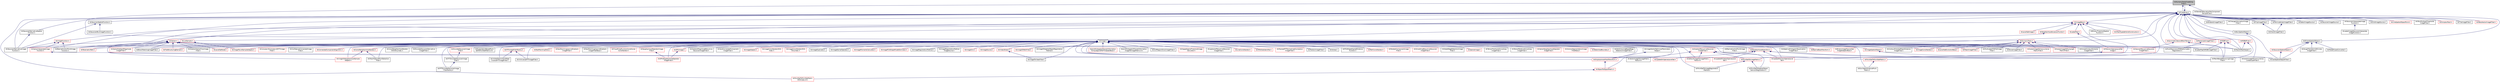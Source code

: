 digraph "itkNumericTraitsFixedArrayPixel.h"
{
 // LATEX_PDF_SIZE
  edge [fontname="Helvetica",fontsize="10",labelfontname="Helvetica",labelfontsize="10"];
  node [fontname="Helvetica",fontsize="10",shape=record];
  Node1 [label="itkNumericTraitsFixedArray\lPixel.h",height=0.2,width=0.4,color="black", fillcolor="grey75", style="filled", fontcolor="black",tooltip=" "];
  Node1 -> Node2 [dir="back",color="midnightblue",fontsize="10",style="solid",fontname="Helvetica"];
  Node2 [label="itkFixedArray.h",height=0.2,width=0.4,color="black", fillcolor="white", style="filled",URL="$itkFixedArray_8h.html",tooltip=" "];
  Node2 -> Node3 [dir="back",color="midnightblue",fontsize="10",style="solid",fontname="Helvetica"];
  Node3 [label="itkBSplineControlPointImage\lFilter.h",height=0.2,width=0.4,color="black", fillcolor="white", style="filled",URL="$itkBSplineControlPointImageFilter_8h.html",tooltip=" "];
  Node2 -> Node4 [dir="back",color="midnightblue",fontsize="10",style="solid",fontname="Helvetica"];
  Node4 [label="itkBSplineControlPointImage\lFunction.h",height=0.2,width=0.4,color="black", fillcolor="white", style="filled",URL="$itkBSplineControlPointImageFunction_8h.html",tooltip=" "];
  Node2 -> Node5 [dir="back",color="midnightblue",fontsize="10",style="solid",fontname="Helvetica"];
  Node5 [label="itkBilateralImageFilter.h",height=0.2,width=0.4,color="black", fillcolor="white", style="filled",URL="$itkBilateralImageFilter_8h.html",tooltip=" "];
  Node2 -> Node6 [dir="back",color="midnightblue",fontsize="10",style="solid",fontname="Helvetica"];
  Node6 [label="itkBoxSpatialObject.h",height=0.2,width=0.4,color="black", fillcolor="white", style="filled",URL="$itkBoxSpatialObject_8h.html",tooltip=" "];
  Node6 -> Node7 [dir="back",color="midnightblue",fontsize="10",style="solid",fontname="Helvetica"];
  Node7 [label="itkCastSpatialObjectFilter.h",height=0.2,width=0.4,color="black", fillcolor="white", style="filled",URL="$itkCastSpatialObjectFilter_8h.html",tooltip=" "];
  Node2 -> Node8 [dir="back",color="midnightblue",fontsize="10",style="solid",fontname="Helvetica"];
  Node8 [label="itkChangeInformationImage\lFilter.h",height=0.2,width=0.4,color="black", fillcolor="white", style="filled",URL="$itkChangeInformationImageFilter_8h.html",tooltip=" "];
  Node2 -> Node9 [dir="back",color="midnightblue",fontsize="10",style="solid",fontname="Helvetica"];
  Node9 [label="itkEllipseSpatialObject.h",height=0.2,width=0.4,color="black", fillcolor="white", style="filled",URL="$itkEllipseSpatialObject_8h.html",tooltip=" "];
  Node9 -> Node7 [dir="back",color="midnightblue",fontsize="10",style="solid",fontname="Helvetica"];
  Node9 -> Node10 [dir="back",color="midnightblue",fontsize="10",style="solid",fontname="Helvetica"];
  Node10 [label="itkGaussianSpatialObject.h",height=0.2,width=0.4,color="red", fillcolor="white", style="filled",URL="$itkGaussianSpatialObject_8h.html",tooltip=" "];
  Node10 -> Node7 [dir="back",color="midnightblue",fontsize="10",style="solid",fontname="Helvetica"];
  Node9 -> Node12 [dir="back",color="midnightblue",fontsize="10",style="solid",fontname="Helvetica"];
  Node12 [label="itkHoughTransform2DCircles\lImageFilter.h",height=0.2,width=0.4,color="black", fillcolor="white", style="filled",URL="$itkHoughTransform2DCirclesImageFilter_8h.html",tooltip=" "];
  Node9 -> Node13 [dir="back",color="midnightblue",fontsize="10",style="solid",fontname="Helvetica"];
  Node13 [label="itkMetaEllipseConverter.h",height=0.2,width=0.4,color="black", fillcolor="white", style="filled",URL="$itkMetaEllipseConverter_8h.html",tooltip=" "];
  Node2 -> Node14 [dir="back",color="midnightblue",fontsize="10",style="solid",fontname="Helvetica"];
  Node14 [label="itkFlipImageFilter.h",height=0.2,width=0.4,color="black", fillcolor="white", style="filled",URL="$itkFlipImageFilter_8h.html",tooltip=" "];
  Node14 -> Node15 [dir="back",color="midnightblue",fontsize="10",style="solid",fontname="Helvetica"];
  Node15 [label="itkOrientImageFilter.h",height=0.2,width=0.4,color="black", fillcolor="white", style="filled",URL="$itkOrientImageFilter_8h.html",tooltip=" "];
  Node2 -> Node16 [dir="back",color="midnightblue",fontsize="10",style="solid",fontname="Helvetica"];
  Node16 [label="itkGaborImageSource.h",height=0.2,width=0.4,color="black", fillcolor="white", style="filled",URL="$itkGaborImageSource_8h.html",tooltip=" "];
  Node2 -> Node17 [dir="back",color="midnightblue",fontsize="10",style="solid",fontname="Helvetica"];
  Node17 [label="itkGaussianDerivativeImage\lFunction.h",height=0.2,width=0.4,color="black", fillcolor="white", style="filled",URL="$itkGaussianDerivativeImageFunction_8h.html",tooltip=" "];
  Node2 -> Node18 [dir="back",color="midnightblue",fontsize="10",style="solid",fontname="Helvetica"];
  Node18 [label="itkGaussianDerivativeSpatial\lFunction.h",height=0.2,width=0.4,color="black", fillcolor="white", style="filled",URL="$itkGaussianDerivativeSpatialFunction_8h.html",tooltip=" "];
  Node18 -> Node17 [dir="back",color="midnightblue",fontsize="10",style="solid",fontname="Helvetica"];
  Node2 -> Node19 [dir="back",color="midnightblue",fontsize="10",style="solid",fontname="Helvetica"];
  Node19 [label="itkGaussianImageSource.h",height=0.2,width=0.4,color="black", fillcolor="white", style="filled",URL="$itkGaussianImageSource_8h.html",tooltip=" "];
  Node2 -> Node20 [dir="back",color="midnightblue",fontsize="10",style="solid",fontname="Helvetica"];
  Node20 [label="itkGaussianInterpolateImage\lFunction.h",height=0.2,width=0.4,color="black", fillcolor="white", style="filled",URL="$itkGaussianInterpolateImageFunction_8h.html",tooltip=" "];
  Node20 -> Node21 [dir="back",color="midnightblue",fontsize="10",style="solid",fontname="Helvetica"];
  Node21 [label="itkLabelImageGaussianInterpolate\lImageFunction.h",height=0.2,width=0.4,color="black", fillcolor="white", style="filled",URL="$itkLabelImageGaussianInterpolateImageFunction_8h.html",tooltip=" "];
  Node2 -> Node22 [dir="back",color="midnightblue",fontsize="10",style="solid",fontname="Helvetica"];
  Node22 [label="itkGaussianSpatialFunction.h",height=0.2,width=0.4,color="black", fillcolor="white", style="filled",URL="$itkGaussianSpatialFunction_8h.html",tooltip=" "];
  Node22 -> Node23 [dir="back",color="midnightblue",fontsize="10",style="solid",fontname="Helvetica"];
  Node23 [label="itkGaussianBlurImageFunction.h",height=0.2,width=0.4,color="black", fillcolor="white", style="filled",URL="$itkGaussianBlurImageFunction_8h.html",tooltip=" "];
  Node22 -> Node17 [dir="back",color="midnightblue",fontsize="10",style="solid",fontname="Helvetica"];
  Node2 -> Node24 [dir="back",color="midnightblue",fontsize="10",style="solid",fontname="Helvetica"];
  Node24 [label="itkGridImageSource.h",height=0.2,width=0.4,color="black", fillcolor="white", style="filled",URL="$itkGridImageSource_8h.html",tooltip=" "];
  Node2 -> Node25 [dir="back",color="midnightblue",fontsize="10",style="solid",fontname="Helvetica"];
  Node25 [label="itkImage.h",height=0.2,width=0.4,color="black", fillcolor="white", style="filled",URL="$itkImage_8h.html",tooltip=" "];
  Node25 -> Node26 [dir="back",color="midnightblue",fontsize="10",style="solid",fontname="Helvetica"];
  Node26 [label="itkAdaptiveHistogramEqualization\lImageFilter.h",height=0.2,width=0.4,color="black", fillcolor="white", style="filled",URL="$itkAdaptiveHistogramEqualizationImageFilter_8h.html",tooltip=" "];
  Node25 -> Node27 [dir="back",color="midnightblue",fontsize="10",style="solid",fontname="Helvetica"];
  Node27 [label="itkBSplineBaseTransform.h",height=0.2,width=0.4,color="red", fillcolor="white", style="filled",URL="$itkBSplineBaseTransform_8h.html",tooltip=" "];
  Node25 -> Node4 [dir="back",color="midnightblue",fontsize="10",style="solid",fontname="Helvetica"];
  Node25 -> Node50 [dir="back",color="midnightblue",fontsize="10",style="solid",fontname="Helvetica"];
  Node50 [label="itkBinaryImageToLevelSet\lImageAdaptorBase.h",height=0.2,width=0.4,color="red", fillcolor="white", style="filled",URL="$itkBinaryImageToLevelSetImageAdaptorBase_8h.html",tooltip=" "];
  Node25 -> Node52 [dir="back",color="midnightblue",fontsize="10",style="solid",fontname="Helvetica"];
  Node52 [label="itkBlockMatchingImageFilter.h",height=0.2,width=0.4,color="black", fillcolor="white", style="filled",URL="$itkBlockMatchingImageFilter_8h.html",tooltip=" "];
  Node25 -> Node53 [dir="back",color="midnightblue",fontsize="10",style="solid",fontname="Helvetica"];
  Node53 [label="itkComplexToComplex1DFFTImage\lFilter.h",height=0.2,width=0.4,color="red", fillcolor="white", style="filled",URL="$itkComplexToComplex1DFFTImageFilter_8h.html",tooltip=" "];
  Node25 -> Node56 [dir="back",color="midnightblue",fontsize="10",style="solid",fontname="Helvetica"];
  Node56 [label="itkConfidenceConnectedImage\lFilter.h",height=0.2,width=0.4,color="black", fillcolor="white", style="filled",URL="$itkConfidenceConnectedImageFilter_8h.html",tooltip=" "];
  Node25 -> Node57 [dir="back",color="midnightblue",fontsize="10",style="solid",fontname="Helvetica"];
  Node57 [label="itkConnectedComponentAlgorithm.h",height=0.2,width=0.4,color="red", fillcolor="white", style="filled",URL="$itkConnectedComponentAlgorithm_8h.html",tooltip=" "];
  Node25 -> Node61 [dir="back",color="midnightblue",fontsize="10",style="solid",fontname="Helvetica"];
  Node61 [label="itkConstNeighborhoodIterator.h",height=0.2,width=0.4,color="red", fillcolor="white", style="filled",URL="$itkConstNeighborhoodIterator_8h.html",tooltip=" "];
  Node61 -> Node157 [dir="back",color="midnightblue",fontsize="10",style="solid",fontname="Helvetica"];
  Node157 [label="itkImageToNeighborhoodSample\lAdaptor.h",height=0.2,width=0.4,color="red", fillcolor="white", style="filled",URL="$itkImageToNeighborhoodSampleAdaptor_8h.html",tooltip=" "];
  Node61 -> Node166 [dir="back",color="midnightblue",fontsize="10",style="solid",fontname="Helvetica"];
  Node166 [label="itkMaskFeaturePointSelection\lFilter.h",height=0.2,width=0.4,color="black", fillcolor="white", style="filled",URL="$itkMaskFeaturePointSelectionFilter_8h.html",tooltip=" "];
  Node25 -> Node229 [dir="back",color="midnightblue",fontsize="10",style="solid",fontname="Helvetica"];
  Node229 [label="itkConstNeighborhoodIterator\lWithOnlyIndex.h",height=0.2,width=0.4,color="black", fillcolor="white", style="filled",URL="$itkConstNeighborhoodIteratorWithOnlyIndex_8h.html",tooltip=" "];
  Node25 -> Node230 [dir="back",color="midnightblue",fontsize="10",style="solid",fontname="Helvetica"];
  Node230 [label="itkContourDirectedMeanDistance\lImageFilter.h",height=0.2,width=0.4,color="black", fillcolor="white", style="filled",URL="$itkContourDirectedMeanDistanceImageFilter_8h.html",tooltip=" "];
  Node25 -> Node231 [dir="back",color="midnightblue",fontsize="10",style="solid",fontname="Helvetica"];
  Node231 [label="itkDefaultImageToImageMetric\lTraitsv4.h",height=0.2,width=0.4,color="red", fillcolor="white", style="filled",URL="$itkDefaultImageToImageMetricTraitsv4_8h.html",tooltip=" "];
  Node25 -> Node243 [dir="back",color="midnightblue",fontsize="10",style="solid",fontname="Helvetica"];
  Node243 [label="itkDiscreteGaussianDerivative\lImageFilter.h",height=0.2,width=0.4,color="black", fillcolor="white", style="filled",URL="$itkDiscreteGaussianDerivativeImageFilter_8h.html",tooltip=" "];
  Node25 -> Node244 [dir="back",color="midnightblue",fontsize="10",style="solid",fontname="Helvetica"];
  Node244 [label="itkDiscreteGaussianImage\lFilter.h",height=0.2,width=0.4,color="red", fillcolor="white", style="filled",URL="$itkDiscreteGaussianImageFilter_8h.html",tooltip=" "];
  Node244 -> Node245 [dir="back",color="midnightblue",fontsize="10",style="solid",fontname="Helvetica"];
  Node245 [label="itkFFTDiscreteGaussianImage\lFilter.h",height=0.2,width=0.4,color="black", fillcolor="white", style="filled",URL="$itkFFTDiscreteGaussianImageFilter_8h.html",tooltip=" "];
  Node245 -> Node246 [dir="back",color="midnightblue",fontsize="10",style="solid",fontname="Helvetica"];
  Node246 [label="itkFFTDiscreteGaussianImage\lFilterFactory.h",height=0.2,width=0.4,color="black", fillcolor="white", style="filled",URL="$itkFFTDiscreteGaussianImageFilterFactory_8h.html",tooltip=" "];
  Node25 -> Node248 [dir="back",color="midnightblue",fontsize="10",style="solid",fontname="Helvetica"];
  Node248 [label="itkDisplacementFieldTransform.h",height=0.2,width=0.4,color="red", fillcolor="white", style="filled",URL="$itkDisplacementFieldTransform_8h.html",tooltip=" "];
  Node248 -> Node254 [dir="back",color="midnightblue",fontsize="10",style="solid",fontname="Helvetica"];
  Node254 [label="itkObjectToObjectMetric.h",height=0.2,width=0.4,color="red", fillcolor="white", style="filled",URL="$itkObjectToObjectMetric_8h.html",tooltip=" "];
  Node254 -> Node256 [dir="back",color="midnightblue",fontsize="10",style="solid",fontname="Helvetica"];
  Node256 [label="itkPointSetToPointSetMetric\lWithIndexv4.h",height=0.2,width=0.4,color="red", fillcolor="white", style="filled",URL="$itkPointSetToPointSetMetricWithIndexv4_8h.html",tooltip=" "];
  Node25 -> Node266 [dir="back",color="midnightblue",fontsize="10",style="solid",fontname="Helvetica"];
  Node266 [label="itkEuclideanDistancePoint\lMetric.h",height=0.2,width=0.4,color="black", fillcolor="white", style="filled",URL="$itkEuclideanDistancePointMetric_8h.html",tooltip=" "];
  Node25 -> Node259 [dir="back",color="midnightblue",fontsize="10",style="solid",fontname="Helvetica"];
  Node259 [label="itkExpectationBasedPoint\lSetToPointSetMetricv4.h",height=0.2,width=0.4,color="black", fillcolor="white", style="filled",URL="$itkExpectationBasedPointSetToPointSetMetricv4_8h.html",tooltip=" "];
  Node25 -> Node245 [dir="back",color="midnightblue",fontsize="10",style="solid",fontname="Helvetica"];
  Node25 -> Node246 [dir="back",color="midnightblue",fontsize="10",style="solid",fontname="Helvetica"];
  Node25 -> Node267 [dir="back",color="midnightblue",fontsize="10",style="solid",fontname="Helvetica"];
  Node267 [label="itkFFTImageFilterFactory.h",height=0.2,width=0.4,color="red", fillcolor="white", style="filled",URL="$itkFFTImageFilterFactory_8h.html",tooltip=" "];
  Node267 -> Node278 [dir="back",color="midnightblue",fontsize="10",style="solid",fontname="Helvetica"];
  Node278 [label="itkVnlHalfHermitianToReal\lInverseFFTImageFilter.h",height=0.2,width=0.4,color="black", fillcolor="white", style="filled",URL="$itkVnlHalfHermitianToRealInverseFFTImageFilter_8h.html",tooltip=" "];
  Node267 -> Node280 [dir="back",color="midnightblue",fontsize="10",style="solid",fontname="Helvetica"];
  Node280 [label="itkVnlInverseFFTImageFilter.h",height=0.2,width=0.4,color="black", fillcolor="white", style="filled",URL="$itkVnlInverseFFTImageFilter_8h.html",tooltip=" "];
  Node25 -> Node282 [dir="back",color="midnightblue",fontsize="10",style="solid",fontname="Helvetica"];
  Node282 [label="itkFastMarchingTraits.h",height=0.2,width=0.4,color="red", fillcolor="white", style="filled",URL="$itkFastMarchingTraits_8h.html",tooltip=" "];
  Node25 -> Node290 [dir="back",color="midnightblue",fontsize="10",style="solid",fontname="Helvetica"];
  Node290 [label="itkFastMarchingUpwindGradient\lImageFilter.h",height=0.2,width=0.4,color="red", fillcolor="white", style="filled",URL="$itkFastMarchingUpwindGradientImageFilter_8h.html",tooltip=" "];
  Node25 -> Node206 [dir="back",color="midnightblue",fontsize="10",style="solid",fontname="Helvetica"];
  Node206 [label="itkFastMarchingUpwindGradient\lImageFilterBase.h",height=0.2,width=0.4,color="black", fillcolor="white", style="filled",URL="$itkFastMarchingUpwindGradientImageFilterBase_8h.html",tooltip=" "];
  Node25 -> Node292 [dir="back",color="midnightblue",fontsize="10",style="solid",fontname="Helvetica"];
  Node292 [label="itkFlatStructuringElement.h",height=0.2,width=0.4,color="red", fillcolor="white", style="filled",URL="$itkFlatStructuringElement_8h.html",tooltip=" "];
  Node25 -> Node295 [dir="back",color="midnightblue",fontsize="10",style="solid",fontname="Helvetica"];
  Node295 [label="itkFloodFilledFunctionConditional\lConstIterator.h",height=0.2,width=0.4,color="red", fillcolor="white", style="filled",URL="$itkFloodFilledFunctionConditionalConstIterator_8h.html",tooltip=" "];
  Node25 -> Node300 [dir="back",color="midnightblue",fontsize="10",style="solid",fontname="Helvetica"];
  Node300 [label="itkGPUImage.h",height=0.2,width=0.4,color="red", fillcolor="white", style="filled",URL="$itkGPUImage_8h.html",tooltip=" "];
  Node300 -> Node310 [dir="back",color="midnightblue",fontsize="10",style="solid",fontname="Helvetica"];
  Node310 [label="itkGPUNeighborhoodOperator\lImageFilter.h",height=0.2,width=0.4,color="red", fillcolor="white", style="filled",URL="$itkGPUNeighborhoodOperatorImageFilter_8h.html",tooltip=" "];
  Node25 -> Node310 [dir="back",color="midnightblue",fontsize="10",style="solid",fontname="Helvetica"];
  Node25 -> Node17 [dir="back",color="midnightblue",fontsize="10",style="solid",fontname="Helvetica"];
  Node25 -> Node312 [dir="back",color="midnightblue",fontsize="10",style="solid",fontname="Helvetica"];
  Node312 [label="itkGradientMagnitudeRecursive\lGaussianImageFilter.h",height=0.2,width=0.4,color="black", fillcolor="white", style="filled",URL="$itkGradientMagnitudeRecursiveGaussianImageFilter_8h.html",tooltip=" "];
  Node25 -> Node313 [dir="back",color="midnightblue",fontsize="10",style="solid",fontname="Helvetica"];
  Node313 [label="itkGradientRecursiveGaussian\lImageFilter.h",height=0.2,width=0.4,color="red", fillcolor="white", style="filled",URL="$itkGradientRecursiveGaussianImageFilter_8h.html",tooltip=" "];
  Node313 -> Node231 [dir="back",color="midnightblue",fontsize="10",style="solid",fontname="Helvetica"];
  Node313 -> Node314 [dir="back",color="midnightblue",fontsize="10",style="solid",fontname="Helvetica"];
  Node314 [label="itkPointSetToImageMetric.h",height=0.2,width=0.4,color="red", fillcolor="white", style="filled",URL="$itkPointSetToImageMetric_8h.html",tooltip=" "];
  Node314 -> Node318 [dir="back",color="midnightblue",fontsize="10",style="solid",fontname="Helvetica"];
  Node318 [label="itkPointSetToImageRegistration\lMethod.h",height=0.2,width=0.4,color="black", fillcolor="white", style="filled",URL="$itkPointSetToImageRegistrationMethod_8h.html",tooltip=" "];
  Node314 -> Node319 [dir="back",color="midnightblue",fontsize="10",style="solid",fontname="Helvetica"];
  Node319 [label="itkPointSetToSpatialObject\lDemonsRegistration.h",height=0.2,width=0.4,color="black", fillcolor="white", style="filled",URL="$itkPointSetToSpatialObjectDemonsRegistration_8h.html",tooltip=" "];
  Node313 -> Node320 [dir="back",color="midnightblue",fontsize="10",style="solid",fontname="Helvetica"];
  Node320 [label="itkPointSetToPointSetMetric.h",height=0.2,width=0.4,color="red", fillcolor="white", style="filled",URL="$itkPointSetToPointSetMetric_8h.html",tooltip=" "];
  Node320 -> Node266 [dir="back",color="midnightblue",fontsize="10",style="solid",fontname="Helvetica"];
  Node313 -> Node322 [dir="back",color="midnightblue",fontsize="10",style="solid",fontname="Helvetica"];
  Node322 [label="itkVectorImageToImageMetric\lTraitsv4.h",height=0.2,width=0.4,color="black", fillcolor="white", style="filled",URL="$itkVectorImageToImageMetricTraitsv4_8h.html",tooltip=" "];
  Node25 -> Node323 [dir="back",color="midnightblue",fontsize="10",style="solid",fontname="Helvetica"];
  Node323 [label="itkGradientVectorFlowImage\lFilter.h",height=0.2,width=0.4,color="black", fillcolor="white", style="filled",URL="$itkGradientVectorFlowImageFilter_8h.html",tooltip=" "];
  Node25 -> Node324 [dir="back",color="midnightblue",fontsize="10",style="solid",fontname="Helvetica"];
  Node324 [label="itkHardConnectedComponent\lImageFilter.h",height=0.2,width=0.4,color="black", fillcolor="white", style="filled",URL="$itkHardConnectedComponentImageFilter_8h.html",tooltip=" "];
  Node25 -> Node325 [dir="back",color="midnightblue",fontsize="10",style="solid",fontname="Helvetica"];
  Node325 [label="itkHessianRecursiveGaussian\lImageFilter.h",height=0.2,width=0.4,color="red", fillcolor="white", style="filled",URL="$itkHessianRecursiveGaussianImageFilter_8h.html",tooltip=" "];
  Node25 -> Node327 [dir="back",color="midnightblue",fontsize="10",style="solid",fontname="Helvetica"];
  Node327 [label="itkImageAdaptor.h",height=0.2,width=0.4,color="red", fillcolor="white", style="filled",URL="$itkImageAdaptor_8h.html",tooltip=" "];
  Node25 -> Node354 [dir="back",color="midnightblue",fontsize="10",style="solid",fontname="Helvetica"];
  Node354 [label="itkImageConstIterator.h",height=0.2,width=0.4,color="red", fillcolor="white", style="filled",URL="$itkImageConstIterator_8h.html",tooltip=" "];
  Node25 -> Node401 [dir="back",color="midnightblue",fontsize="10",style="solid",fontname="Helvetica"];
  Node401 [label="itkImageConstIteratorWith\lIndex.h",height=0.2,width=0.4,color="red", fillcolor="white", style="filled",URL="$itkImageConstIteratorWithIndex_8h.html",tooltip=" "];
  Node25 -> Node544 [dir="back",color="midnightblue",fontsize="10",style="solid",fontname="Helvetica"];
  Node544 [label="itkImageConstIteratorWith\lOnlyIndex.h",height=0.2,width=0.4,color="red", fillcolor="white", style="filled",URL="$itkImageConstIteratorWithOnlyIndex_8h.html",tooltip=" "];
  Node25 -> Node547 [dir="back",color="midnightblue",fontsize="10",style="solid",fontname="Helvetica"];
  Node547 [label="itkImageDuplicator.h",height=0.2,width=0.4,color="black", fillcolor="white", style="filled",URL="$itkImageDuplicator_8h.html",tooltip=" "];
  Node25 -> Node548 [dir="back",color="midnightblue",fontsize="10",style="solid",fontname="Helvetica"];
  Node548 [label="itkImageKernelOperator.h",height=0.2,width=0.4,color="black", fillcolor="white", style="filled",URL="$itkImageKernelOperator_8h.html",tooltip=" "];
  Node25 -> Node549 [dir="back",color="midnightblue",fontsize="10",style="solid",fontname="Helvetica"];
  Node549 [label="itkImageMomentsCalculator.h",height=0.2,width=0.4,color="red", fillcolor="white", style="filled",URL="$itkImageMomentsCalculator_8h.html",tooltip=" "];
  Node25 -> Node375 [dir="back",color="midnightblue",fontsize="10",style="solid",fontname="Helvetica"];
  Node375 [label="itkImagePCAShapeModelEstimator.h",height=0.2,width=0.4,color="red", fillcolor="white", style="filled",URL="$itkImagePCAShapeModelEstimator_8h.html",tooltip=" "];
  Node25 -> Node40 [dir="back",color="midnightblue",fontsize="10",style="solid",fontname="Helvetica"];
  Node40 [label="itkImageRegistrationMethod.h",height=0.2,width=0.4,color="black", fillcolor="white", style="filled",URL="$itkImageRegistrationMethod_8h.html",tooltip=" "];
  Node25 -> Node426 [dir="back",color="midnightblue",fontsize="10",style="solid",fontname="Helvetica"];
  Node426 [label="itkImageRegistrationMethod\lImageSource.h",height=0.2,width=0.4,color="black", fillcolor="white", style="filled",URL="$itkImageRegistrationMethodImageSource_8h.html",tooltip=" "];
  Node25 -> Node552 [dir="back",color="midnightblue",fontsize="10",style="solid",fontname="Helvetica"];
  Node552 [label="itkImageSink.h",height=0.2,width=0.4,color="red", fillcolor="white", style="filled",URL="$itkImageSink_8h.html",tooltip=" "];
  Node25 -> Node572 [dir="back",color="midnightblue",fontsize="10",style="solid",fontname="Helvetica"];
  Node572 [label="itkImageSource.h",height=0.2,width=0.4,color="red", fillcolor="white", style="filled",URL="$itkImageSource_8h.html",tooltip=" "];
  Node25 -> Node813 [dir="back",color="midnightblue",fontsize="10",style="solid",fontname="Helvetica"];
  Node813 [label="itkImageSpatialObject.h",height=0.2,width=0.4,color="red", fillcolor="white", style="filled",URL="$itkImageSpatialObject_8h.html",tooltip=" "];
  Node813 -> Node7 [dir="back",color="midnightblue",fontsize="10",style="solid",fontname="Helvetica"];
  Node25 -> Node380 [dir="back",color="midnightblue",fontsize="10",style="solid",fontname="Helvetica"];
  Node380 [label="itkImageToListSampleAdaptor.h",height=0.2,width=0.4,color="red", fillcolor="white", style="filled",URL="$itkImageToListSampleAdaptor_8h.html",tooltip=" "];
  Node25 -> Node157 [dir="back",color="midnightblue",fontsize="10",style="solid",fontname="Helvetica"];
  Node25 -> Node815 [dir="back",color="midnightblue",fontsize="10",style="solid",fontname="Helvetica"];
  Node815 [label="itkImageToPathFilter.h",height=0.2,width=0.4,color="red", fillcolor="white", style="filled",URL="$itkImageToPathFilter_8h.html",tooltip=" "];
  Node25 -> Node816 [dir="back",color="midnightblue",fontsize="10",style="solid",fontname="Helvetica"];
  Node816 [label="itkImageToSpatialObjectRegistration\lMethod.h",height=0.2,width=0.4,color="black", fillcolor="white", style="filled",URL="$itkImageToSpatialObjectRegistrationMethod_8h.html",tooltip=" "];
  Node25 -> Node817 [dir="back",color="midnightblue",fontsize="10",style="solid",fontname="Helvetica"];
  Node817 [label="itkImageToVideoFilter.h",height=0.2,width=0.4,color="black", fillcolor="white", style="filled",URL="$itkImageToVideoFilter_8h.html",tooltip=" "];
  Node25 -> Node818 [dir="back",color="midnightblue",fontsize="10",style="solid",fontname="Helvetica"];
  Node818 [label="itkImageVectorOptimizerParameters\lHelper.h",height=0.2,width=0.4,color="black", fillcolor="white", style="filled",URL="$itkImageVectorOptimizerParametersHelper_8h.html",tooltip=" "];
  Node818 -> Node248 [dir="back",color="midnightblue",fontsize="10",style="solid",fontname="Helvetica"];
  Node25 -> Node819 [dir="back",color="midnightblue",fontsize="10",style="solid",fontname="Helvetica"];
  Node819 [label="itkJointHistogramMutualInformation\lComputeJointPDFThreaderBase.h",height=0.2,width=0.4,color="red", fillcolor="white", style="filled",URL="$itkJointHistogramMutualInformationComputeJointPDFThreaderBase_8h.html",tooltip=" "];
  Node25 -> Node240 [dir="back",color="midnightblue",fontsize="10",style="solid",fontname="Helvetica"];
  Node240 [label="itkJointHistogramMutualInformation\lImageToImageMetricv4.h",height=0.2,width=0.4,color="black", fillcolor="white", style="filled",URL="$itkJointHistogramMutualInformationImageToImageMetricv4_8h.html",tooltip=" "];
  Node25 -> Node387 [dir="back",color="midnightblue",fontsize="10",style="solid",fontname="Helvetica"];
  Node387 [label="itkKLMRegionGrowImageFilter.h",height=0.2,width=0.4,color="black", fillcolor="white", style="filled",URL="$itkKLMRegionGrowImageFilter_8h.html",tooltip=" "];
  Node25 -> Node821 [dir="back",color="midnightblue",fontsize="10",style="solid",fontname="Helvetica"];
  Node821 [label="itkKappaSigmaThresholdImage\lCalculator.h",height=0.2,width=0.4,color="red", fillcolor="white", style="filled",URL="$itkKappaSigmaThresholdImageCalculator_8h.html",tooltip=" "];
  Node25 -> Node731 [dir="back",color="midnightblue",fontsize="10",style="solid",fontname="Helvetica"];
  Node731 [label="itkLabelMapToRGBImageFilter.h",height=0.2,width=0.4,color="black", fillcolor="white", style="filled",URL="$itkLabelMapToRGBImageFilter_8h.html",tooltip=" "];
  Node25 -> Node671 [dir="back",color="midnightblue",fontsize="10",style="solid",fontname="Helvetica"];
  Node671 [label="itkLaplacianRecursiveGaussian\lImageFilter.h",height=0.2,width=0.4,color="black", fillcolor="white", style="filled",URL="$itkLaplacianRecursiveGaussianImageFilter_8h.html",tooltip=" "];
  Node25 -> Node430 [dir="back",color="midnightblue",fontsize="10",style="solid",fontname="Helvetica"];
  Node430 [label="itkLevelSetEvolutionBase.h",height=0.2,width=0.4,color="red", fillcolor="white", style="filled",URL="$itkLevelSetEvolutionBase_8h.html",tooltip=" "];
  Node25 -> Node822 [dir="back",color="midnightblue",fontsize="10",style="solid",fontname="Helvetica"];
  Node822 [label="itkLevelSetNode.h",height=0.2,width=0.4,color="red", fillcolor="white", style="filled",URL="$itkLevelSetNode_8h.html",tooltip=" "];
  Node25 -> Node828 [dir="back",color="midnightblue",fontsize="10",style="solid",fontname="Helvetica"];
  Node828 [label="itkLineConstIterator.h",height=0.2,width=0.4,color="red", fillcolor="white", style="filled",URL="$itkLineConstIterator_8h.html",tooltip=" "];
  Node25 -> Node830 [dir="back",color="midnightblue",fontsize="10",style="solid",fontname="Helvetica"];
  Node830 [label="itkMRASlabIdentifier.h",height=0.2,width=0.4,color="red", fillcolor="white", style="filled",URL="$itkMRASlabIdentifier_8h.html",tooltip=" "];
  Node25 -> Node831 [dir="back",color="midnightblue",fontsize="10",style="solid",fontname="Helvetica"];
  Node831 [label="itkMalcolmSparseLevelSet\lImage.h",height=0.2,width=0.4,color="red", fillcolor="white", style="filled",URL="$itkMalcolmSparseLevelSetImage_8h.html",tooltip=" "];
  Node831 -> Node196 [dir="back",color="midnightblue",fontsize="10",style="solid",fontname="Helvetica"];
  Node196 [label="itkUpdateMalcolmSparseLevel\lSet.h",height=0.2,width=0.4,color="red", fillcolor="white", style="filled",URL="$itkUpdateMalcolmSparseLevelSet_8h.html",tooltip=" "];
  Node25 -> Node166 [dir="back",color="midnightblue",fontsize="10",style="solid",fontname="Helvetica"];
  Node25 -> Node737 [dir="back",color="midnightblue",fontsize="10",style="solid",fontname="Helvetica"];
  Node737 [label="itkMaskedFFTNormalizedCorrelation\lImageFilter.h",height=0.2,width=0.4,color="red", fillcolor="white", style="filled",URL="$itkMaskedFFTNormalizedCorrelationImageFilter_8h.html",tooltip=" "];
  Node25 -> Node472 [dir="back",color="midnightblue",fontsize="10",style="solid",fontname="Helvetica"];
  Node472 [label="itkMeanImageFilter.h",height=0.2,width=0.4,color="red", fillcolor="white", style="filled",URL="$itkMeanImageFilter_8h.html",tooltip=" "];
  Node25 -> Node473 [dir="back",color="midnightblue",fontsize="10",style="solid",fontname="Helvetica"];
  Node473 [label="itkMedianImageFilter.h",height=0.2,width=0.4,color="black", fillcolor="white", style="filled",URL="$itkMedianImageFilter_8h.html",tooltip=" "];
  Node25 -> Node392 [dir="back",color="midnightblue",fontsize="10",style="solid",fontname="Helvetica"];
  Node392 [label="itkMultiLabelSTAPLEImage\lFilter.h",height=0.2,width=0.4,color="black", fillcolor="white", style="filled",URL="$itkMultiLabelSTAPLEImageFilter_8h.html",tooltip=" "];
  Node25 -> Node103 [dir="back",color="midnightblue",fontsize="10",style="solid",fontname="Helvetica"];
  Node103 [label="itkMultiResolutionPDEDeformable\lRegistration.h",height=0.2,width=0.4,color="black", fillcolor="white", style="filled",URL="$itkMultiResolutionPDEDeformableRegistration_8h.html",tooltip=" "];
  Node25 -> Node219 [dir="back",color="midnightblue",fontsize="10",style="solid",fontname="Helvetica"];
  Node219 [label="itkNeighborhoodAlgorithm.h",height=0.2,width=0.4,color="red", fillcolor="white", style="filled",URL="$itkNeighborhoodAlgorithm_8h.html",tooltip=" "];
  Node219 -> Node159 [dir="back",color="midnightblue",fontsize="10",style="solid",fontname="Helvetica"];
  Node159 [label="itkPatchBasedDenoisingImage\lFilter.h",height=0.2,width=0.4,color="black", fillcolor="white", style="filled",URL="$itkPatchBasedDenoisingImageFilter_8h.html",tooltip=" "];
  Node219 -> Node195 [dir="back",color="midnightblue",fontsize="10",style="solid",fontname="Helvetica"];
  Node195 [label="itkScalarImageToCooccurrence\lListSampleFilter.h",height=0.2,width=0.4,color="black", fillcolor="white", style="filled",URL="$itkScalarImageToCooccurrenceListSampleFilter_8h.html",tooltip=" "];
  Node219 -> Node196 [dir="back",color="midnightblue",fontsize="10",style="solid",fontname="Helvetica"];
  Node219 -> Node198 [dir="back",color="midnightblue",fontsize="10",style="solid",fontname="Helvetica"];
  Node198 [label="itkUpdateShiSparseLevelSet.h",height=0.2,width=0.4,color="red", fillcolor="white", style="filled",URL="$itkUpdateShiSparseLevelSet_8h.html",tooltip=" "];
  Node219 -> Node199 [dir="back",color="midnightblue",fontsize="10",style="solid",fontname="Helvetica"];
  Node199 [label="itkUpdateWhitakerSparseLevel\lSet.h",height=0.2,width=0.4,color="red", fillcolor="white", style="filled",URL="$itkUpdateWhitakerSparseLevelSet_8h.html",tooltip=" "];
  Node25 -> Node745 [dir="back",color="midnightblue",fontsize="10",style="solid",fontname="Helvetica"];
  Node745 [label="itkNeighborhoodOperatorImage\lFilter.h",height=0.2,width=0.4,color="red", fillcolor="white", style="filled",URL="$itkNeighborhoodOperatorImageFilter_8h.html",tooltip=" "];
  Node745 -> Node310 [dir="back",color="midnightblue",fontsize="10",style="solid",fontname="Helvetica"];
  Node25 -> Node474 [dir="back",color="midnightblue",fontsize="10",style="solid",fontname="Helvetica"];
  Node474 [label="itkNoiseImageFilter.h",height=0.2,width=0.4,color="black", fillcolor="white", style="filled",URL="$itkNoiseImageFilter_8h.html",tooltip=" "];
  Node25 -> Node254 [dir="back",color="midnightblue",fontsize="10",style="solid",fontname="Helvetica"];
  Node25 -> Node832 [dir="back",color="midnightblue",fontsize="10",style="solid",fontname="Helvetica"];
  Node832 [label="itkOctree.h",height=0.2,width=0.4,color="black", fillcolor="white", style="filled",URL="$itkOctree_8h.html",tooltip=" "];
  Node25 -> Node833 [dir="back",color="midnightblue",fontsize="10",style="solid",fontname="Helvetica"];
  Node833 [label="itkPCAShapeSignedDistance\lFunction.h",height=0.2,width=0.4,color="black", fillcolor="white", style="filled",URL="$itkPCAShapeSignedDistanceFunction_8h.html",tooltip=" "];
  Node25 -> Node834 [dir="back",color="midnightblue",fontsize="10",style="solid",fontname="Helvetica"];
  Node834 [label="itkPathConstIterator.h",height=0.2,width=0.4,color="red", fillcolor="white", style="filled",URL="$itkPathConstIterator_8h.html",tooltip=" "];
  Node25 -> Node318 [dir="back",color="midnightblue",fontsize="10",style="solid",fontname="Helvetica"];
  Node25 -> Node319 [dir="back",color="midnightblue",fontsize="10",style="solid",fontname="Helvetica"];
  Node25 -> Node672 [dir="back",color="midnightblue",fontsize="10",style="solid",fontname="Helvetica"];
  Node672 [label="itkRelabelComponentImage\lFilter.h",height=0.2,width=0.4,color="red", fillcolor="white", style="filled",URL="$itkRelabelComponentImageFilter_8h.html",tooltip=" "];
  Node25 -> Node836 [dir="back",color="midnightblue",fontsize="10",style="solid",fontname="Helvetica"];
  Node836 [label="itkScalarImageToCooccurrence\lMatrixFilter.h",height=0.2,width=0.4,color="red", fillcolor="white", style="filled",URL="$itkScalarImageToCooccurrenceMatrixFilter_8h.html",tooltip=" "];
  Node25 -> Node838 [dir="back",color="midnightblue",fontsize="10",style="solid",fontname="Helvetica"];
  Node838 [label="itkScalarImageToRunLength\lMatrixFilter.h",height=0.2,width=0.4,color="red", fillcolor="white", style="filled",URL="$itkScalarImageToRunLengthMatrixFilter_8h.html",tooltip=" "];
  Node25 -> Node475 [dir="back",color="midnightblue",fontsize="10",style="solid",fontname="Helvetica"];
  Node475 [label="itkSimpleContourExtractor\lImageFilter.h",height=0.2,width=0.4,color="black", fillcolor="white", style="filled",URL="$itkSimpleContourExtractorImageFilter_8h.html",tooltip=" "];
  Node25 -> Node477 [dir="back",color="midnightblue",fontsize="10",style="solid",fontname="Helvetica"];
  Node477 [label="itkSmoothingRecursiveGaussian\lImageFilter.h",height=0.2,width=0.4,color="red", fillcolor="white", style="filled",URL="$itkSmoothingRecursiveGaussianImageFilter_8h.html",tooltip=" "];
  Node25 -> Node783 [dir="back",color="midnightblue",fontsize="10",style="solid",fontname="Helvetica"];
  Node783 [label="itkSobelEdgeDetectionImage\lFilter.h",height=0.2,width=0.4,color="black", fillcolor="white", style="filled",URL="$itkSobelEdgeDetectionImageFilter_8h.html",tooltip=" "];
  Node25 -> Node840 [dir="back",color="midnightblue",fontsize="10",style="solid",fontname="Helvetica"];
  Node840 [label="itkSparseImage.h",height=0.2,width=0.4,color="red", fillcolor="white", style="filled",URL="$itkSparseImage_8h.html",tooltip=" "];
  Node25 -> Node491 [dir="back",color="midnightblue",fontsize="10",style="solid",fontname="Helvetica"];
  Node491 [label="itkTensorFractionalAnisotropy\lImageFilter.h",height=0.2,width=0.4,color="black", fillcolor="white", style="filled",URL="$itkTensorFractionalAnisotropyImageFilter_8h.html",tooltip=" "];
  Node25 -> Node492 [dir="back",color="midnightblue",fontsize="10",style="solid",fontname="Helvetica"];
  Node492 [label="itkTensorRelativeAnisotropy\lImageFilter.h",height=0.2,width=0.4,color="black", fillcolor="white", style="filled",URL="$itkTensorRelativeAnisotropyImageFilter_8h.html",tooltip=" "];
  Node25 -> Node196 [dir="back",color="midnightblue",fontsize="10",style="solid",fontname="Helvetica"];
  Node25 -> Node198 [dir="back",color="midnightblue",fontsize="10",style="solid",fontname="Helvetica"];
  Node25 -> Node199 [dir="back",color="midnightblue",fontsize="10",style="solid",fontname="Helvetica"];
  Node25 -> Node224 [dir="back",color="midnightblue",fontsize="10",style="solid",fontname="Helvetica"];
  Node224 [label="itkVectorGradientMagnitude\lImageFilter.h",height=0.2,width=0.4,color="red", fillcolor="white", style="filled",URL="$itkVectorGradientMagnitudeImageFilter_8h.html",tooltip=" "];
  Node25 -> Node322 [dir="back",color="midnightblue",fontsize="10",style="solid",fontname="Helvetica"];
  Node25 -> Node790 [dir="back",color="midnightblue",fontsize="10",style="solid",fontname="Helvetica"];
  Node790 [label="itkVectorNeighborhoodOperator\lImageFilter.h",height=0.2,width=0.4,color="red", fillcolor="white", style="filled",URL="$itkVectorNeighborhoodOperatorImageFilter_8h.html",tooltip=" "];
  Node25 -> Node841 [dir="back",color="midnightblue",fontsize="10",style="solid",fontname="Helvetica"];
  Node841 [label="itkVideoStream.h",height=0.2,width=0.4,color="red", fillcolor="white", style="filled",URL="$itkVideoStream_8h.html",tooltip=" "];
  Node841 -> Node817 [dir="back",color="midnightblue",fontsize="10",style="solid",fontname="Helvetica"];
  Node25 -> Node278 [dir="back",color="midnightblue",fontsize="10",style="solid",fontname="Helvetica"];
  Node25 -> Node280 [dir="back",color="midnightblue",fontsize="10",style="solid",fontname="Helvetica"];
  Node25 -> Node791 [dir="back",color="midnightblue",fontsize="10",style="solid",fontname="Helvetica"];
  Node791 [label="itkVoronoiSegmentationImage\lFilterBase.h",height=0.2,width=0.4,color="red", fillcolor="white", style="filled",URL="$itkVoronoiSegmentationImageFilterBase_8h.html",tooltip=" "];
  Node25 -> Node849 [dir="back",color="midnightblue",fontsize="10",style="solid",fontname="Helvetica"];
  Node849 [label="itkWatershedBoundary.h",height=0.2,width=0.4,color="red", fillcolor="white", style="filled",URL="$itkWatershedBoundary_8h.html",tooltip=" "];
  Node25 -> Node801 [dir="back",color="midnightblue",fontsize="10",style="solid",fontname="Helvetica"];
  Node801 [label="itkZeroCrossingBasedEdge\lDetectionImageFilter.h",height=0.2,width=0.4,color="black", fillcolor="white", style="filled",URL="$itkZeroCrossingBasedEdgeDetectionImageFilter_8h.html",tooltip=" "];
  Node2 -> Node854 [dir="back",color="midnightblue",fontsize="10",style="solid",fontname="Helvetica"];
  Node854 [label="itkImageBase.h",height=0.2,width=0.4,color="red", fillcolor="white", style="filled",URL="$itkImageBase_8h.html",tooltip=" "];
  Node854 -> Node855 [dir="back",color="midnightblue",fontsize="10",style="solid",fontname="Helvetica"];
  Node855 [label="itkBinaryThresholdSpatial\lFunction.h",height=0.2,width=0.4,color="black", fillcolor="white", style="filled",URL="$itkBinaryThresholdSpatialFunction_8h.html",tooltip=" "];
  Node854 -> Node856 [dir="back",color="midnightblue",fontsize="10",style="solid",fontname="Helvetica"];
  Node856 [label="itkGTestTypedefsAndConstructors.h",height=0.2,width=0.4,color="red", fillcolor="white", style="filled",URL="$itkGTestTypedefsAndConstructors_8h.html",tooltip=" "];
  Node854 -> Node858 [dir="back",color="midnightblue",fontsize="10",style="solid",fontname="Helvetica"];
  Node858 [label="itkImageFunction.h",height=0.2,width=0.4,color="red", fillcolor="white", style="filled",URL="$itkImageFunction_8h.html",tooltip=" "];
  Node858 -> Node4 [dir="back",color="midnightblue",fontsize="10",style="solid",fontname="Helvetica"];
  Node858 -> Node17 [dir="back",color="midnightblue",fontsize="10",style="solid",fontname="Helvetica"];
  Node858 -> Node877 [dir="back",color="midnightblue",fontsize="10",style="solid",fontname="Helvetica"];
  Node877 [label="itkVectorInterpolateImage\lFunction.h",height=0.2,width=0.4,color="red", fillcolor="white", style="filled",URL="$itkVectorInterpolateImageFunction_8h.html",tooltip=" "];
  Node877 -> Node248 [dir="back",color="midnightblue",fontsize="10",style="solid",fontname="Helvetica"];
  Node854 -> Node882 [dir="back",color="midnightblue",fontsize="10",style="solid",fontname="Helvetica"];
  Node882 [label="itkLabelMap.h",height=0.2,width=0.4,color="red", fillcolor="white", style="filled",URL="$itkLabelMap_8h.html",tooltip=" "];
  Node882 -> Node831 [dir="back",color="midnightblue",fontsize="10",style="solid",fontname="Helvetica"];
  Node854 -> Node890 [dir="back",color="midnightblue",fontsize="10",style="solid",fontname="Helvetica"];
  Node890 [label="itkLevelSetImage.h",height=0.2,width=0.4,color="red", fillcolor="white", style="filled",URL="$itkLevelSetImage_8h.html",tooltip=" "];
  Node854 -> Node894 [dir="back",color="midnightblue",fontsize="10",style="solid",fontname="Helvetica"];
  Node894 [label="itkNeighborhoodAccessorFunctor.h",height=0.2,width=0.4,color="red", fillcolor="white", style="filled",URL="$itkNeighborhoodAccessorFunctor_8h.html",tooltip=" "];
  Node894 -> Node25 [dir="back",color="midnightblue",fontsize="10",style="solid",fontname="Helvetica"];
  Node854 -> Node896 [dir="back",color="midnightblue",fontsize="10",style="solid",fontname="Helvetica"];
  Node896 [label="itkParametricPath.h",height=0.2,width=0.4,color="red", fillcolor="white", style="filled",URL="$itkParametricPath_8h.html",tooltip=" "];
  Node854 -> Node314 [dir="back",color="midnightblue",fontsize="10",style="solid",fontname="Helvetica"];
  Node854 -> Node320 [dir="back",color="midnightblue",fontsize="10",style="solid",fontname="Helvetica"];
  Node2 -> Node906 [dir="back",color="midnightblue",fontsize="10",style="solid",fontname="Helvetica"];
  Node906 [label="itkLineSpatialObjectPoint.h",height=0.2,width=0.4,color="red", fillcolor="white", style="filled",URL="$itkLineSpatialObjectPoint_8h.html",tooltip=" "];
  Node2 -> Node909 [dir="back",color="midnightblue",fontsize="10",style="solid",fontname="Helvetica"];
  Node909 [label="itkListSample.h",height=0.2,width=0.4,color="red", fillcolor="white", style="filled",URL="$itkListSample_8h.html",tooltip=" "];
  Node909 -> Node380 [dir="back",color="midnightblue",fontsize="10",style="solid",fontname="Helvetica"];
  Node909 -> Node157 [dir="back",color="midnightblue",fontsize="10",style="solid",fontname="Helvetica"];
  Node2 -> Node916 [dir="back",color="midnightblue",fontsize="10",style="solid",fontname="Helvetica"];
  Node916 [label="itkMeshIOTestHelper.h",height=0.2,width=0.4,color="black", fillcolor="white", style="filled",URL="$itkMeshIOTestHelper_8h.html",tooltip=" "];
  Node2 -> Node917 [dir="back",color="midnightblue",fontsize="10",style="solid",fontname="Helvetica"];
  Node917 [label="itkNumericTraits.h",height=0.2,width=0.4,color="red", fillcolor="white", style="filled",URL="$itkNumericTraits_8h.html",tooltip=" "];
  Node917 -> Node230 [dir="back",color="midnightblue",fontsize="10",style="solid",fontname="Helvetica"];
  Node917 -> Node354 [dir="back",color="midnightblue",fontsize="10",style="solid",fontname="Helvetica"];
  Node917 -> Node430 [dir="back",color="midnightblue",fontsize="10",style="solid",fontname="Helvetica"];
  Node917 -> Node472 [dir="back",color="midnightblue",fontsize="10",style="solid",fontname="Helvetica"];
  Node917 -> Node392 [dir="back",color="midnightblue",fontsize="10",style="solid",fontname="Helvetica"];
  Node917 -> Node474 [dir="back",color="midnightblue",fontsize="10",style="solid",fontname="Helvetica"];
  Node917 -> Node1 [dir="back",color="midnightblue",fontsize="10",style="solid",fontname="Helvetica"];
  Node917 -> Node836 [dir="back",color="midnightblue",fontsize="10",style="solid",fontname="Helvetica"];
  Node917 -> Node838 [dir="back",color="midnightblue",fontsize="10",style="solid",fontname="Helvetica"];
  Node917 -> Node475 [dir="back",color="midnightblue",fontsize="10",style="solid",fontname="Helvetica"];
  Node2 -> Node1 [dir="back",color="midnightblue",fontsize="10",style="solid",fontname="Helvetica"];
  Node2 -> Node383 [dir="back",color="midnightblue",fontsize="10",style="solid",fontname="Helvetica"];
  Node383 [label="itkOtsuMultipleThresholds\lImageFilter.h",height=0.2,width=0.4,color="black", fillcolor="white", style="filled",URL="$itkOtsuMultipleThresholdsImageFilter_8h.html",tooltip=" "];
  Node2 -> Node159 [dir="back",color="midnightblue",fontsize="10",style="solid",fontname="Helvetica"];
  Node2 -> Node757 [dir="back",color="midnightblue",fontsize="10",style="solid",fontname="Helvetica"];
  Node757 [label="itkPermuteAxesImageFilter.h",height=0.2,width=0.4,color="black", fillcolor="white", style="filled",URL="$itkPermuteAxesImageFilter_8h.html",tooltip=" "];
  Node757 -> Node15 [dir="back",color="midnightblue",fontsize="10",style="solid",fontname="Helvetica"];
  Node2 -> Node256 [dir="back",color="midnightblue",fontsize="10",style="solid",fontname="Helvetica"];
  Node2 -> Node1350 [dir="back",color="midnightblue",fontsize="10",style="solid",fontname="Helvetica"];
  Node1350 [label="itkRGBAPixel.h",height=0.2,width=0.4,color="red", fillcolor="white", style="filled",URL="$itkRGBAPixel_8h.html",tooltip=" "];
  Node1350 -> Node916 [dir="back",color="midnightblue",fontsize="10",style="solid",fontname="Helvetica"];
  Node1350 -> Node159 [dir="back",color="midnightblue",fontsize="10",style="solid",fontname="Helvetica"];
  Node2 -> Node1353 [dir="back",color="midnightblue",fontsize="10",style="solid",fontname="Helvetica"];
  Node1353 [label="itkRGBPixel.h",height=0.2,width=0.4,color="red", fillcolor="white", style="filled",URL="$itkRGBPixel_8h.html",tooltip=" "];
  Node1353 -> Node731 [dir="back",color="midnightblue",fontsize="10",style="solid",fontname="Helvetica"];
  Node1353 -> Node916 [dir="back",color="midnightblue",fontsize="10",style="solid",fontname="Helvetica"];
  Node1353 -> Node159 [dir="back",color="midnightblue",fontsize="10",style="solid",fontname="Helvetica"];
  Node2 -> Node393 [dir="back",color="midnightblue",fontsize="10",style="solid",fontname="Helvetica"];
  Node393 [label="itkResampleImageFilter.h",height=0.2,width=0.4,color="red", fillcolor="white", style="filled",URL="$itkResampleImageFilter_8h.html",tooltip=" "];
  Node393 -> Node103 [dir="back",color="midnightblue",fontsize="10",style="solid",fontname="Helvetica"];
  Node2 -> Node195 [dir="back",color="midnightblue",fontsize="10",style="solid",fontname="Helvetica"];
  Node2 -> Node1291 [dir="back",color="midnightblue",fontsize="10",style="solid",fontname="Helvetica"];
  Node1291 [label="itkSimplexMesh.h",height=0.2,width=0.4,color="red", fillcolor="white", style="filled",URL="$itkSimplexMesh_8h.html",tooltip=" "];
  Node2 -> Node1215 [dir="back",color="midnightblue",fontsize="10",style="solid",fontname="Helvetica"];
  Node1215 [label="itkSymmetricSecondRankTensor.h",height=0.2,width=0.4,color="red", fillcolor="white", style="filled",URL="$itkSymmetricSecondRankTensor_8h.html",tooltip=" "];
  Node1215 -> Node325 [dir="back",color="midnightblue",fontsize="10",style="solid",fontname="Helvetica"];
  Node1215 -> Node916 [dir="back",color="midnightblue",fontsize="10",style="solid",fontname="Helvetica"];
  Node2 -> Node786 [dir="back",color="midnightblue",fontsize="10",style="solid",fontname="Helvetica"];
  Node786 [label="itkTileImageFilter.h",height=0.2,width=0.4,color="black", fillcolor="white", style="filled",URL="$itkTileImageFilter_8h.html",tooltip=" "];
  Node2 -> Node1482 [dir="back",color="midnightblue",fontsize="10",style="solid",fontname="Helvetica"];
  Node1482 [label="itkVector.h",height=0.2,width=0.4,color="red", fillcolor="white", style="filled",URL="$itkVector_8h.html",tooltip=" "];
  Node1482 -> Node3 [dir="back",color="midnightblue",fontsize="10",style="solid",fontname="Helvetica"];
  Node1482 -> Node4 [dir="back",color="midnightblue",fontsize="10",style="solid",fontname="Helvetica"];
  Node1482 -> Node52 [dir="back",color="midnightblue",fontsize="10",style="solid",fontname="Helvetica"];
  Node1482 -> Node292 [dir="back",color="midnightblue",fontsize="10",style="solid",fontname="Helvetica"];
  Node1482 -> Node17 [dir="back",color="midnightblue",fontsize="10",style="solid",fontname="Helvetica"];
  Node1482 -> Node323 [dir="back",color="midnightblue",fontsize="10",style="solid",fontname="Helvetica"];
  Node1482 -> Node822 [dir="back",color="midnightblue",fontsize="10",style="solid",fontname="Helvetica"];
  Node1482 -> Node916 [dir="back",color="midnightblue",fontsize="10",style="solid",fontname="Helvetica"];
  Node1482 -> Node896 [dir="back",color="midnightblue",fontsize="10",style="solid",fontname="Helvetica"];
  Node1482 -> Node159 [dir="back",color="midnightblue",fontsize="10",style="solid",fontname="Helvetica"];
  Node1482 -> Node224 [dir="back",color="midnightblue",fontsize="10",style="solid",fontname="Helvetica"];
  Node2 -> Node877 [dir="back",color="midnightblue",fontsize="10",style="solid",fontname="Helvetica"];
  Node2 -> Node799 [dir="back",color="midnightblue",fontsize="10",style="solid",fontname="Helvetica"];
  Node799 [label="itkWarpVectorImageFilter.h",height=0.2,width=0.4,color="red", fillcolor="white", style="filled",URL="$itkWarpVectorImageFilter_8h.html",tooltip=" "];
  Node1 -> Node1349 [dir="back",color="midnightblue",fontsize="10",style="solid",fontname="Helvetica"];
  Node1349 [label="itkStandardDeviationPerComponent\lSampleFilter.h",height=0.2,width=0.4,color="black", fillcolor="white", style="filled",URL="$itkStandardDeviationPerComponentSampleFilter_8h.html",tooltip=" "];
}
